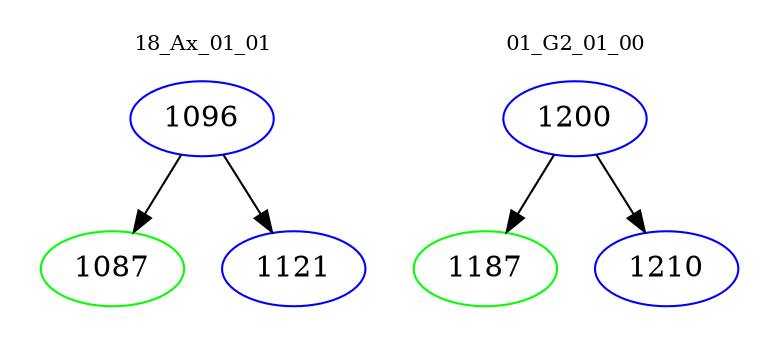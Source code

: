 digraph{
subgraph cluster_0 {
color = white
label = "18_Ax_01_01";
fontsize=10;
T0_1096 [label="1096", color="blue"]
T0_1096 -> T0_1087 [color="black"]
T0_1087 [label="1087", color="green"]
T0_1096 -> T0_1121 [color="black"]
T0_1121 [label="1121", color="blue"]
}
subgraph cluster_1 {
color = white
label = "01_G2_01_00";
fontsize=10;
T1_1200 [label="1200", color="blue"]
T1_1200 -> T1_1187 [color="black"]
T1_1187 [label="1187", color="green"]
T1_1200 -> T1_1210 [color="black"]
T1_1210 [label="1210", color="blue"]
}
}

